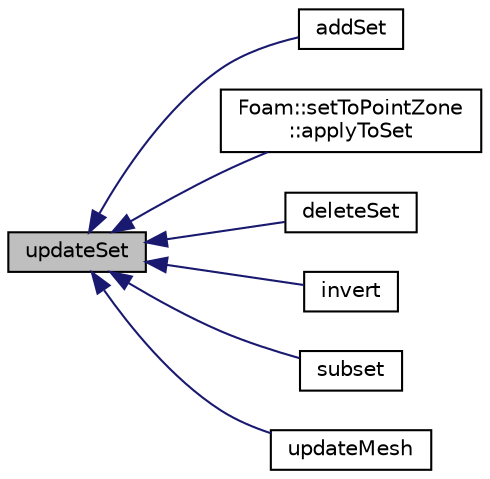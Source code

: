 digraph "updateSet"
{
  bgcolor="transparent";
  edge [fontname="Helvetica",fontsize="10",labelfontname="Helvetica",labelfontsize="10"];
  node [fontname="Helvetica",fontsize="10",shape=record];
  rankdir="LR";
  Node1 [label="updateSet",height=0.2,width=0.4,color="black", fillcolor="grey75", style="filled", fontcolor="black"];
  Node1 -> Node2 [dir="back",color="midnightblue",fontsize="10",style="solid",fontname="Helvetica"];
  Node2 [label="addSet",height=0.2,width=0.4,color="black",URL="$a01905.html#aac9372868e32f2c7de8b956890f035c2",tooltip="Add elements present in set. "];
  Node1 -> Node3 [dir="back",color="midnightblue",fontsize="10",style="solid",fontname="Helvetica"];
  Node3 [label="Foam::setToPointZone\l::applyToSet",height=0.2,width=0.4,color="black",URL="$a02280.html#a9209c8f0dadc97abefaea99f168a85ae"];
  Node1 -> Node4 [dir="back",color="midnightblue",fontsize="10",style="solid",fontname="Helvetica"];
  Node4 [label="deleteSet",height=0.2,width=0.4,color="black",URL="$a01905.html#a839cd96efb75b9c2926af738ca9657a6",tooltip="Delete elements present in set. "];
  Node1 -> Node5 [dir="back",color="midnightblue",fontsize="10",style="solid",fontname="Helvetica"];
  Node5 [label="invert",height=0.2,width=0.4,color="black",URL="$a01905.html#a35fb7dbde3f7be406451bf0a8eb57d2e",tooltip="Invert contents. (insert all members 0..maxLen-1 which were not in. "];
  Node1 -> Node6 [dir="back",color="midnightblue",fontsize="10",style="solid",fontname="Helvetica"];
  Node6 [label="subset",height=0.2,width=0.4,color="black",URL="$a01905.html#aca3bc27ef071fc2fccd797b459d8d979",tooltip="Subset contents. Only elements present in both sets remain. "];
  Node1 -> Node7 [dir="back",color="midnightblue",fontsize="10",style="solid",fontname="Helvetica"];
  Node7 [label="updateMesh",height=0.2,width=0.4,color="black",URL="$a01905.html#ac7d581e56f61ad4d997421e3a7470d42",tooltip="Update any stored data for new labels. "];
}
